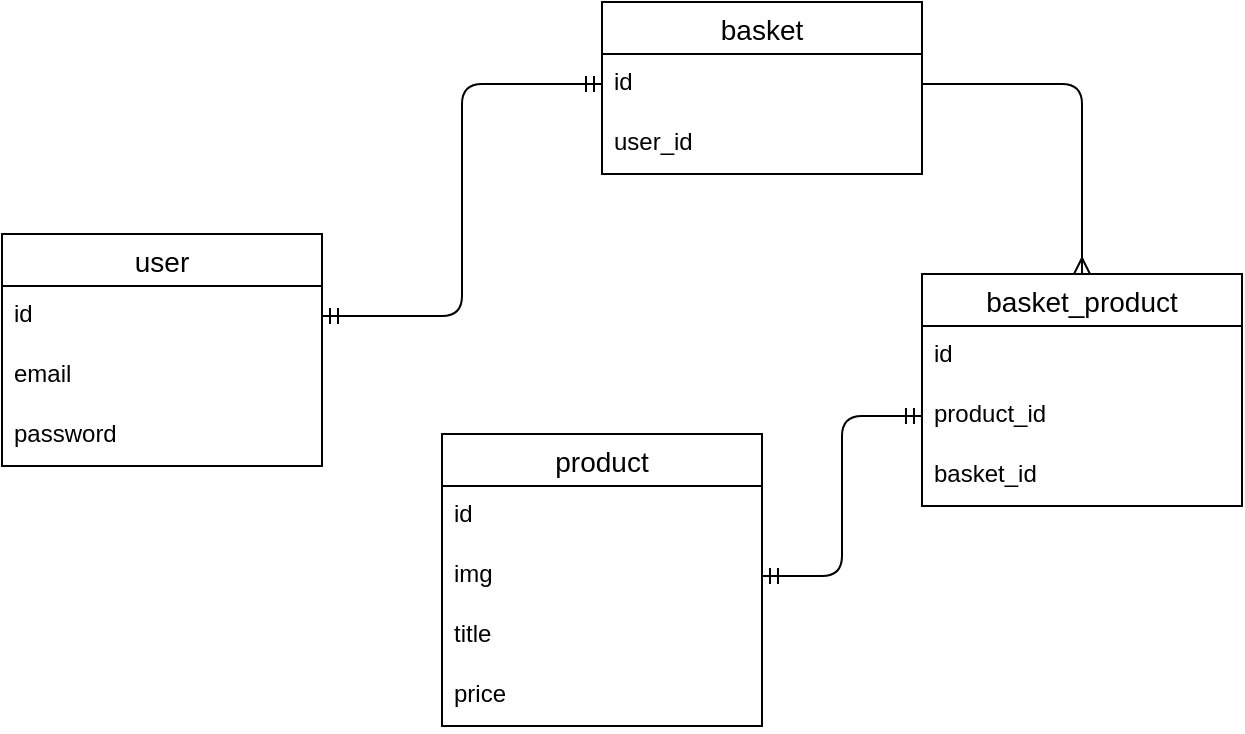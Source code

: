 <mxfile version="22.1.2" type="device">
  <diagram name="Страница — 1" id="sWBp3ETQKiDN_Xn0EDJO">
    <mxGraphModel dx="893" dy="489" grid="1" gridSize="10" guides="1" tooltips="1" connect="1" arrows="1" fold="1" page="1" pageScale="1" pageWidth="827" pageHeight="1169" math="0" shadow="0">
      <root>
        <mxCell id="0" />
        <mxCell id="1" parent="0" />
        <mxCell id="39ly0barHgc3tHUBRmtZ-14" value="user" style="swimlane;fontStyle=0;childLayout=stackLayout;horizontal=1;startSize=26;horizontalStack=0;resizeParent=1;resizeParentMax=0;resizeLast=0;collapsible=1;marginBottom=0;align=center;fontSize=14;" vertex="1" parent="1">
          <mxGeometry x="140" y="210" width="160" height="116" as="geometry" />
        </mxCell>
        <mxCell id="39ly0barHgc3tHUBRmtZ-15" value="id" style="text;strokeColor=none;fillColor=none;spacingLeft=4;spacingRight=4;overflow=hidden;rotatable=0;points=[[0,0.5],[1,0.5]];portConstraint=eastwest;fontSize=12;whiteSpace=wrap;html=1;" vertex="1" parent="39ly0barHgc3tHUBRmtZ-14">
          <mxGeometry y="26" width="160" height="30" as="geometry" />
        </mxCell>
        <mxCell id="39ly0barHgc3tHUBRmtZ-16" value="email" style="text;strokeColor=none;fillColor=none;spacingLeft=4;spacingRight=4;overflow=hidden;rotatable=0;points=[[0,0.5],[1,0.5]];portConstraint=eastwest;fontSize=12;whiteSpace=wrap;html=1;" vertex="1" parent="39ly0barHgc3tHUBRmtZ-14">
          <mxGeometry y="56" width="160" height="30" as="geometry" />
        </mxCell>
        <mxCell id="39ly0barHgc3tHUBRmtZ-17" value="password" style="text;strokeColor=none;fillColor=none;spacingLeft=4;spacingRight=4;overflow=hidden;rotatable=0;points=[[0,0.5],[1,0.5]];portConstraint=eastwest;fontSize=12;whiteSpace=wrap;html=1;" vertex="1" parent="39ly0barHgc3tHUBRmtZ-14">
          <mxGeometry y="86" width="160" height="30" as="geometry" />
        </mxCell>
        <mxCell id="39ly0barHgc3tHUBRmtZ-19" value="basket" style="swimlane;fontStyle=0;childLayout=stackLayout;horizontal=1;startSize=26;horizontalStack=0;resizeParent=1;resizeParentMax=0;resizeLast=0;collapsible=1;marginBottom=0;align=center;fontSize=14;" vertex="1" parent="1">
          <mxGeometry x="440" y="94" width="160" height="86" as="geometry" />
        </mxCell>
        <mxCell id="39ly0barHgc3tHUBRmtZ-20" value="id" style="text;strokeColor=none;fillColor=none;spacingLeft=4;spacingRight=4;overflow=hidden;rotatable=0;points=[[0,0.5],[1,0.5]];portConstraint=eastwest;fontSize=12;whiteSpace=wrap;html=1;" vertex="1" parent="39ly0barHgc3tHUBRmtZ-19">
          <mxGeometry y="26" width="160" height="30" as="geometry" />
        </mxCell>
        <mxCell id="39ly0barHgc3tHUBRmtZ-21" value="user_id" style="text;strokeColor=none;fillColor=none;spacingLeft=4;spacingRight=4;overflow=hidden;rotatable=0;points=[[0,0.5],[1,0.5]];portConstraint=eastwest;fontSize=12;whiteSpace=wrap;html=1;" vertex="1" parent="39ly0barHgc3tHUBRmtZ-19">
          <mxGeometry y="56" width="160" height="30" as="geometry" />
        </mxCell>
        <mxCell id="39ly0barHgc3tHUBRmtZ-28" style="edgeStyle=orthogonalEdgeStyle;rounded=1;orthogonalLoop=1;jettySize=auto;html=1;endArrow=ERmandOne;endFill=0;startArrow=ERmandOne;startFill=0;" edge="1" parent="1" source="39ly0barHgc3tHUBRmtZ-15" target="39ly0barHgc3tHUBRmtZ-20">
          <mxGeometry relative="1" as="geometry">
            <Array as="points">
              <mxPoint x="370" y="251" />
              <mxPoint x="370" y="135" />
            </Array>
          </mxGeometry>
        </mxCell>
        <mxCell id="39ly0barHgc3tHUBRmtZ-29" value="product" style="swimlane;fontStyle=0;childLayout=stackLayout;horizontal=1;startSize=26;horizontalStack=0;resizeParent=1;resizeParentMax=0;resizeLast=0;collapsible=1;marginBottom=0;align=center;fontSize=14;direction=east;" vertex="1" parent="1">
          <mxGeometry x="360" y="310" width="160" height="146" as="geometry">
            <mxRectangle x="330" y="380" width="90" height="30" as="alternateBounds" />
          </mxGeometry>
        </mxCell>
        <mxCell id="39ly0barHgc3tHUBRmtZ-30" value="id" style="text;strokeColor=none;fillColor=none;spacingLeft=4;spacingRight=4;overflow=hidden;rotatable=0;points=[[0,0.5],[1,0.5]];portConstraint=eastwest;fontSize=12;whiteSpace=wrap;html=1;" vertex="1" parent="39ly0barHgc3tHUBRmtZ-29">
          <mxGeometry y="26" width="160" height="30" as="geometry" />
        </mxCell>
        <mxCell id="CjdcLKMRBtAAUOK6VFCa-1" value="img&lt;br&gt;" style="text;strokeColor=none;fillColor=none;spacingLeft=4;spacingRight=4;overflow=hidden;rotatable=0;points=[[0,0.5],[1,0.5]];portConstraint=eastwest;fontSize=12;whiteSpace=wrap;html=1;" vertex="1" parent="39ly0barHgc3tHUBRmtZ-29">
          <mxGeometry y="56" width="160" height="30" as="geometry" />
        </mxCell>
        <mxCell id="39ly0barHgc3tHUBRmtZ-31" value="title" style="text;strokeColor=none;fillColor=none;spacingLeft=4;spacingRight=4;overflow=hidden;rotatable=0;points=[[0,0.5],[1,0.5]];portConstraint=eastwest;fontSize=12;whiteSpace=wrap;html=1;" vertex="1" parent="39ly0barHgc3tHUBRmtZ-29">
          <mxGeometry y="86" width="160" height="30" as="geometry" />
        </mxCell>
        <mxCell id="39ly0barHgc3tHUBRmtZ-32" value="price&lt;br&gt;" style="text;strokeColor=none;fillColor=none;spacingLeft=4;spacingRight=4;overflow=hidden;rotatable=0;points=[[0,0.5],[1,0.5]];portConstraint=eastwest;fontSize=12;whiteSpace=wrap;html=1;" vertex="1" parent="39ly0barHgc3tHUBRmtZ-29">
          <mxGeometry y="116" width="160" height="30" as="geometry" />
        </mxCell>
        <mxCell id="CjdcLKMRBtAAUOK6VFCa-2" value="basket_product" style="swimlane;fontStyle=0;childLayout=stackLayout;horizontal=1;startSize=26;horizontalStack=0;resizeParent=1;resizeParentMax=0;resizeLast=0;collapsible=1;marginBottom=0;align=center;fontSize=14;" vertex="1" parent="1">
          <mxGeometry x="600" y="230" width="160" height="116" as="geometry" />
        </mxCell>
        <mxCell id="CjdcLKMRBtAAUOK6VFCa-3" value="id" style="text;strokeColor=none;fillColor=none;spacingLeft=4;spacingRight=4;overflow=hidden;rotatable=0;points=[[0,0.5],[1,0.5]];portConstraint=eastwest;fontSize=12;whiteSpace=wrap;html=1;" vertex="1" parent="CjdcLKMRBtAAUOK6VFCa-2">
          <mxGeometry y="26" width="160" height="30" as="geometry" />
        </mxCell>
        <mxCell id="CjdcLKMRBtAAUOK6VFCa-4" value="product_id" style="text;strokeColor=none;fillColor=none;spacingLeft=4;spacingRight=4;overflow=hidden;rotatable=0;points=[[0,0.5],[1,0.5]];portConstraint=eastwest;fontSize=12;whiteSpace=wrap;html=1;" vertex="1" parent="CjdcLKMRBtAAUOK6VFCa-2">
          <mxGeometry y="56" width="160" height="30" as="geometry" />
        </mxCell>
        <mxCell id="CjdcLKMRBtAAUOK6VFCa-7" value="basket_id" style="text;strokeColor=none;fillColor=none;spacingLeft=4;spacingRight=4;overflow=hidden;rotatable=0;points=[[0,0.5],[1,0.5]];portConstraint=eastwest;fontSize=12;whiteSpace=wrap;html=1;" vertex="1" parent="CjdcLKMRBtAAUOK6VFCa-2">
          <mxGeometry y="86" width="160" height="30" as="geometry" />
        </mxCell>
        <mxCell id="CjdcLKMRBtAAUOK6VFCa-8" style="edgeStyle=orthogonalEdgeStyle;rounded=1;orthogonalLoop=1;jettySize=auto;html=1;exitX=1;exitY=0.5;exitDx=0;exitDy=0;entryX=0.5;entryY=0;entryDx=0;entryDy=0;endArrow=ERmany;endFill=0;" edge="1" parent="1" source="39ly0barHgc3tHUBRmtZ-20" target="CjdcLKMRBtAAUOK6VFCa-2">
          <mxGeometry relative="1" as="geometry" />
        </mxCell>
        <mxCell id="CjdcLKMRBtAAUOK6VFCa-11" style="edgeStyle=orthogonalEdgeStyle;rounded=1;orthogonalLoop=1;jettySize=auto;html=1;exitX=1;exitY=0.5;exitDx=0;exitDy=0;entryX=0;entryY=0.5;entryDx=0;entryDy=0;startArrow=ERmandOne;startFill=0;endArrow=ERmandOne;endFill=0;" edge="1" parent="1" source="CjdcLKMRBtAAUOK6VFCa-1" target="CjdcLKMRBtAAUOK6VFCa-4">
          <mxGeometry relative="1" as="geometry" />
        </mxCell>
      </root>
    </mxGraphModel>
  </diagram>
</mxfile>
